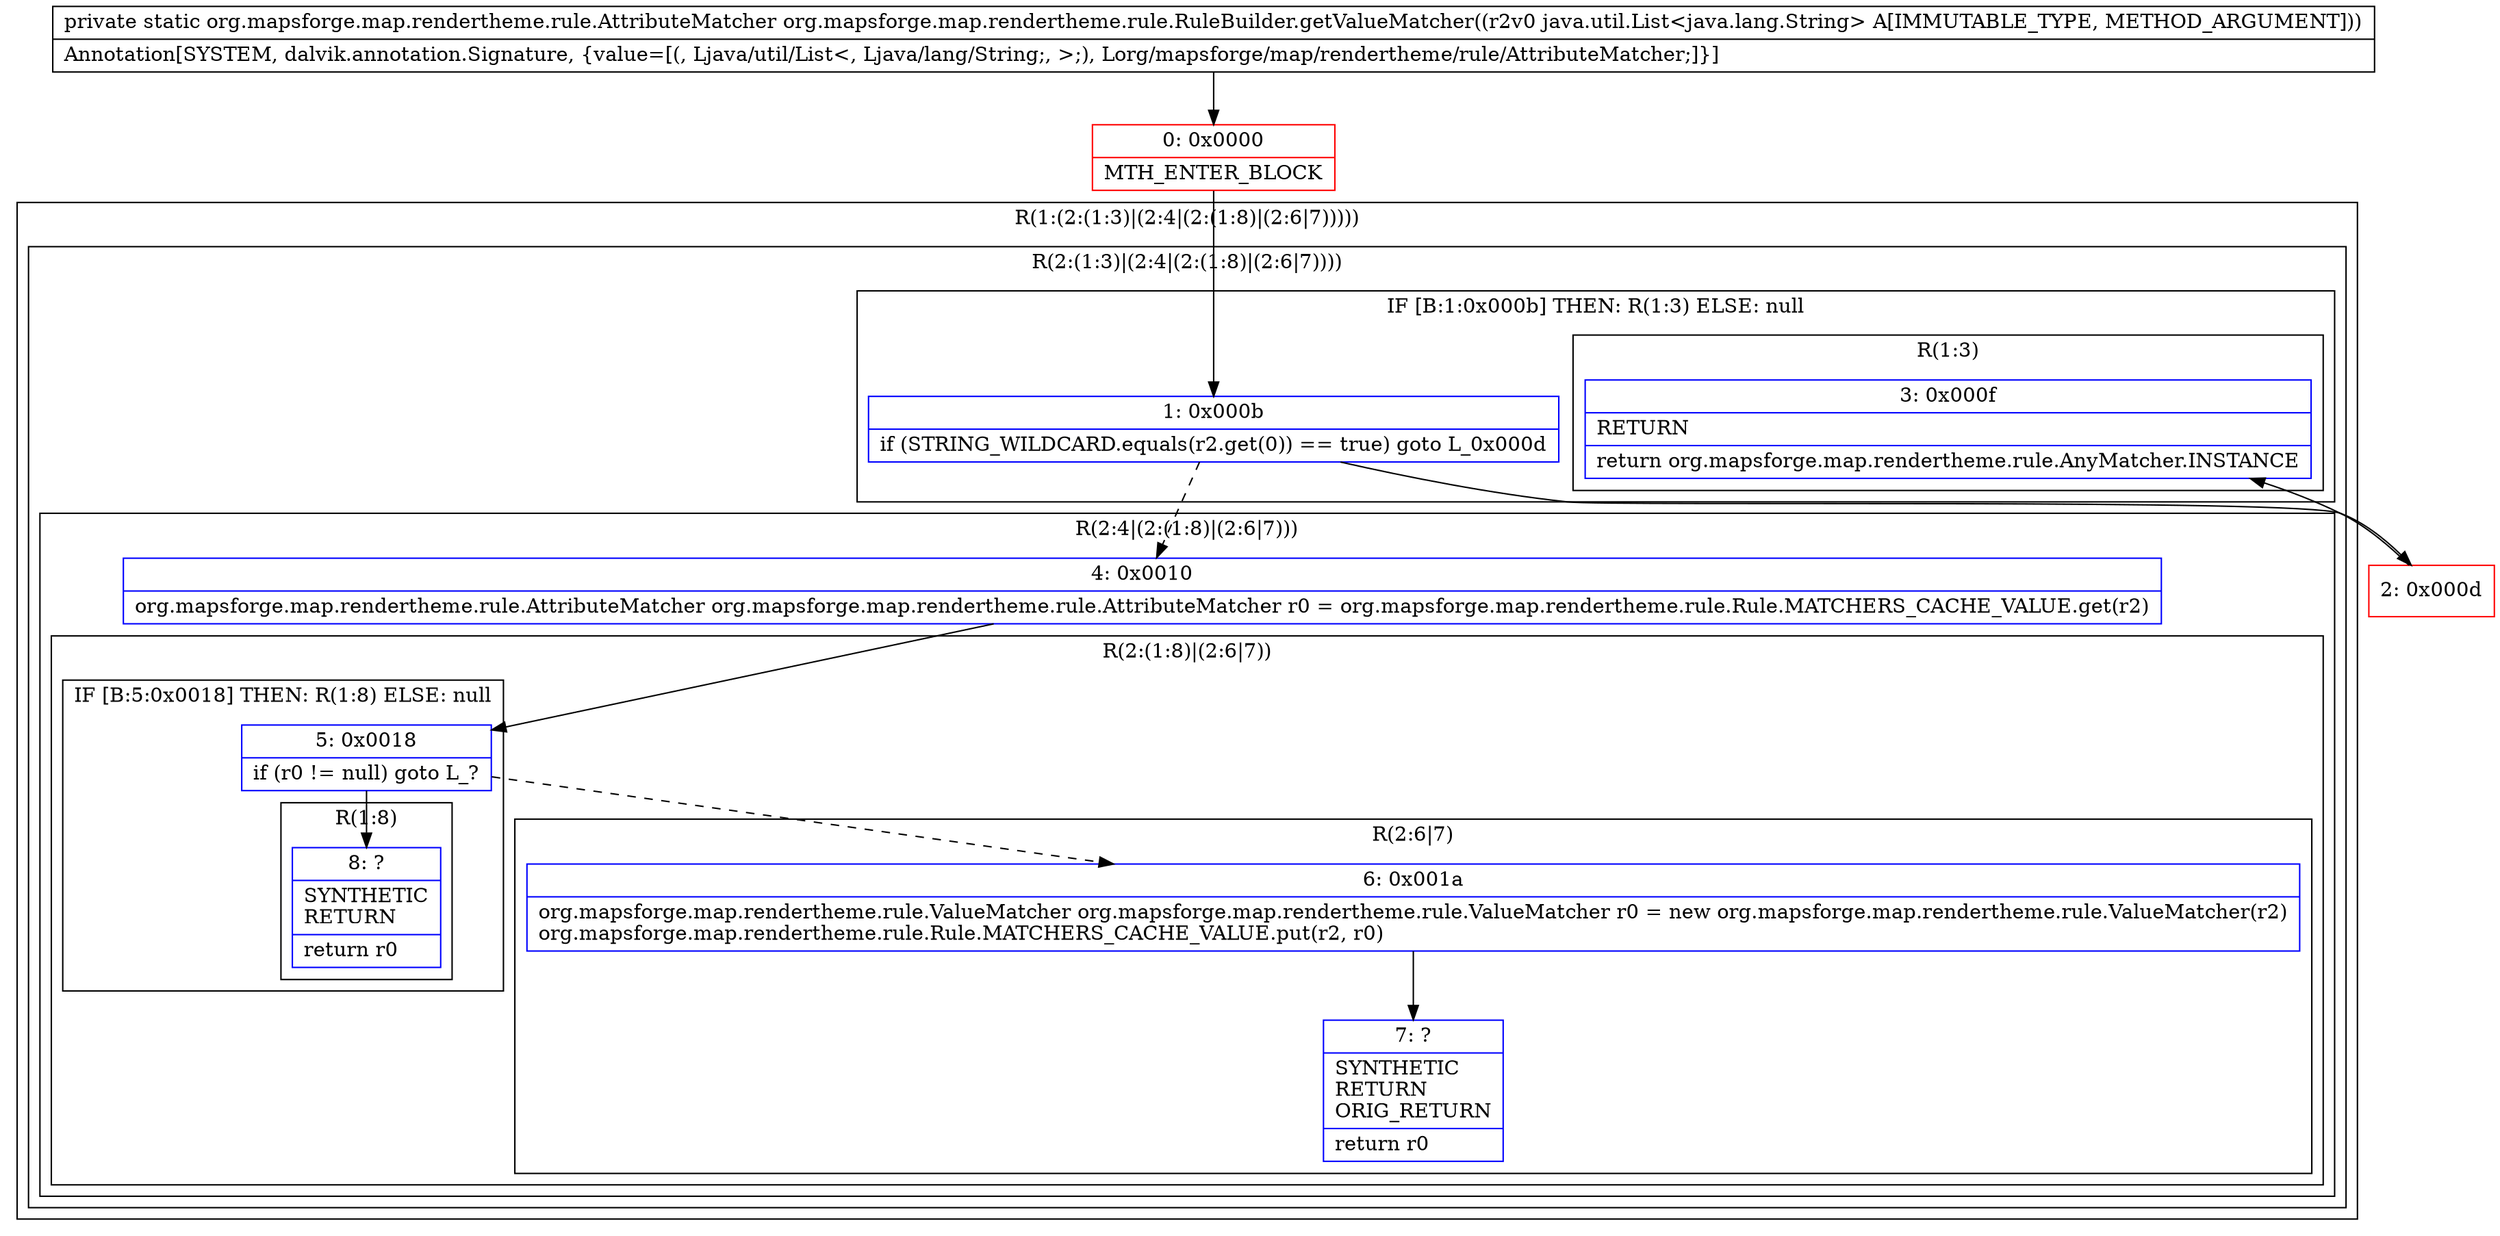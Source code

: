 digraph "CFG fororg.mapsforge.map.rendertheme.rule.RuleBuilder.getValueMatcher(Ljava\/util\/List;)Lorg\/mapsforge\/map\/rendertheme\/rule\/AttributeMatcher;" {
subgraph cluster_Region_1023006544 {
label = "R(1:(2:(1:3)|(2:4|(2:(1:8)|(2:6|7)))))";
node [shape=record,color=blue];
subgraph cluster_Region_586655515 {
label = "R(2:(1:3)|(2:4|(2:(1:8)|(2:6|7))))";
node [shape=record,color=blue];
subgraph cluster_IfRegion_302431529 {
label = "IF [B:1:0x000b] THEN: R(1:3) ELSE: null";
node [shape=record,color=blue];
Node_1 [shape=record,label="{1\:\ 0x000b|if (STRING_WILDCARD.equals(r2.get(0)) == true) goto L_0x000d\l}"];
subgraph cluster_Region_428925553 {
label = "R(1:3)";
node [shape=record,color=blue];
Node_3 [shape=record,label="{3\:\ 0x000f|RETURN\l|return org.mapsforge.map.rendertheme.rule.AnyMatcher.INSTANCE\l}"];
}
}
subgraph cluster_Region_186913753 {
label = "R(2:4|(2:(1:8)|(2:6|7)))";
node [shape=record,color=blue];
Node_4 [shape=record,label="{4\:\ 0x0010|org.mapsforge.map.rendertheme.rule.AttributeMatcher org.mapsforge.map.rendertheme.rule.AttributeMatcher r0 = org.mapsforge.map.rendertheme.rule.Rule.MATCHERS_CACHE_VALUE.get(r2)\l}"];
subgraph cluster_Region_1805772100 {
label = "R(2:(1:8)|(2:6|7))";
node [shape=record,color=blue];
subgraph cluster_IfRegion_1976291841 {
label = "IF [B:5:0x0018] THEN: R(1:8) ELSE: null";
node [shape=record,color=blue];
Node_5 [shape=record,label="{5\:\ 0x0018|if (r0 != null) goto L_?\l}"];
subgraph cluster_Region_1645317022 {
label = "R(1:8)";
node [shape=record,color=blue];
Node_8 [shape=record,label="{8\:\ ?|SYNTHETIC\lRETURN\l|return r0\l}"];
}
}
subgraph cluster_Region_582939704 {
label = "R(2:6|7)";
node [shape=record,color=blue];
Node_6 [shape=record,label="{6\:\ 0x001a|org.mapsforge.map.rendertheme.rule.ValueMatcher org.mapsforge.map.rendertheme.rule.ValueMatcher r0 = new org.mapsforge.map.rendertheme.rule.ValueMatcher(r2)\lorg.mapsforge.map.rendertheme.rule.Rule.MATCHERS_CACHE_VALUE.put(r2, r0)\l}"];
Node_7 [shape=record,label="{7\:\ ?|SYNTHETIC\lRETURN\lORIG_RETURN\l|return r0\l}"];
}
}
}
}
}
Node_0 [shape=record,color=red,label="{0\:\ 0x0000|MTH_ENTER_BLOCK\l}"];
Node_2 [shape=record,color=red,label="{2\:\ 0x000d}"];
MethodNode[shape=record,label="{private static org.mapsforge.map.rendertheme.rule.AttributeMatcher org.mapsforge.map.rendertheme.rule.RuleBuilder.getValueMatcher((r2v0 java.util.List\<java.lang.String\> A[IMMUTABLE_TYPE, METHOD_ARGUMENT]))  | Annotation[SYSTEM, dalvik.annotation.Signature, \{value=[(, Ljava\/util\/List\<, Ljava\/lang\/String;, \>;), Lorg\/mapsforge\/map\/rendertheme\/rule\/AttributeMatcher;]\}]\l}"];
MethodNode -> Node_0;
Node_1 -> Node_2;
Node_1 -> Node_4[style=dashed];
Node_4 -> Node_5;
Node_5 -> Node_6[style=dashed];
Node_5 -> Node_8;
Node_6 -> Node_7;
Node_0 -> Node_1;
Node_2 -> Node_3;
}

